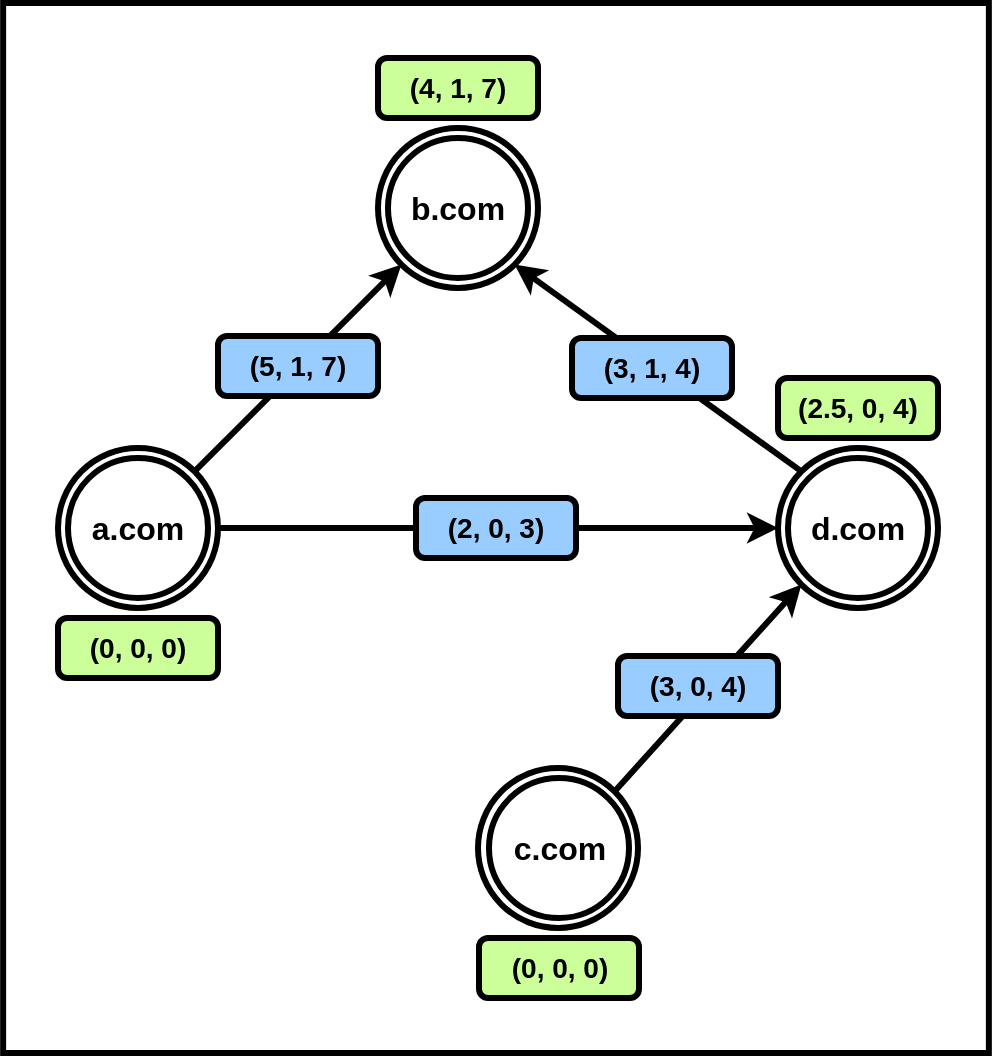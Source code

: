 <mxfile>
    <diagram id="jkfesXwiKRlVVY32dqg3" name="Page-1">
        <mxGraphModel dx="825" dy="675" grid="1" gridSize="10" guides="1" tooltips="1" connect="1" arrows="1" fold="1" page="1" pageScale="1" pageWidth="850" pageHeight="1100" math="0" shadow="0">
            <root>
                <mxCell id="0"/>
                <mxCell id="1" parent="0"/>
                <mxCell id="35" value="" style="rounded=0;whiteSpace=wrap;html=1;fillColor=none;strokeColor=#000000;strokeWidth=3;" vertex="1" parent="1">
                    <mxGeometry x="52.57" y="57.5" width="492.86" height="525" as="geometry"/>
                </mxCell>
                <mxCell id="7" style="edgeStyle=none;html=1;exitX=1;exitY=0;exitDx=0;exitDy=0;fontSize=18;strokeWidth=3;fillColor=#cce5ff;strokeColor=#000000;" parent="1" source="2" target="3" edge="1">
                    <mxGeometry relative="1" as="geometry"/>
                </mxCell>
                <mxCell id="8" style="edgeStyle=none;html=1;exitX=1;exitY=0.5;exitDx=0;exitDy=0;fontSize=18;strokeWidth=3;fillColor=#cce5ff;strokeColor=#000000;" parent="1" source="2" target="4" edge="1">
                    <mxGeometry relative="1" as="geometry"/>
                </mxCell>
                <mxCell id="2" value="&lt;font size=&quot;1&quot;&gt;&lt;b style=&quot;font-size: 18px&quot;&gt;a.com&lt;/b&gt;&lt;/font&gt;" style="ellipse;whiteSpace=wrap;html=1;aspect=fixed;fillColor=#FFFFFF;strokeColor=#000000;strokeWidth=3;fontColor=#000000;" parent="1" vertex="1">
                    <mxGeometry x="80" y="280" width="80" height="80" as="geometry"/>
                </mxCell>
                <mxCell id="3" value="&lt;b style=&quot;font-size: 18px&quot;&gt;b.com&lt;/b&gt;" style="ellipse;whiteSpace=wrap;html=1;aspect=fixed;fillColor=#FFFFFF;strokeColor=#000000;strokeWidth=3;fontColor=#000000;perimeterSpacing=0;" parent="1" vertex="1">
                    <mxGeometry x="240" y="120" width="80" height="80" as="geometry"/>
                </mxCell>
                <mxCell id="14" style="edgeStyle=none;html=1;exitX=0;exitY=0;exitDx=0;exitDy=0;entryX=1;entryY=1;entryDx=0;entryDy=0;fontSize=18;fontColor=#000000;strokeColor=#000000;strokeWidth=3;" parent="1" source="4" target="3" edge="1">
                    <mxGeometry relative="1" as="geometry"/>
                </mxCell>
                <mxCell id="4" value="&lt;b style=&quot;font-size: 18px&quot;&gt;d.com&lt;/b&gt;" style="ellipse;whiteSpace=wrap;html=1;aspect=fixed;fillColor=#FFFFFF;strokeColor=#000000;strokeWidth=3;fontColor=#000000;" parent="1" vertex="1">
                    <mxGeometry x="440" y="280" width="80" height="80" as="geometry"/>
                </mxCell>
                <mxCell id="10" style="edgeStyle=none;html=1;exitX=1;exitY=0;exitDx=0;exitDy=0;entryX=0;entryY=1;entryDx=0;entryDy=0;fontSize=18;strokeWidth=3;fillColor=#cce5ff;strokeColor=#000000;" parent="1" source="5" target="4" edge="1">
                    <mxGeometry relative="1" as="geometry"/>
                </mxCell>
                <mxCell id="5" value="&lt;b style=&quot;font-size: 18px&quot;&gt;c.com&lt;/b&gt;" style="ellipse;whiteSpace=wrap;html=1;aspect=fixed;fillColor=#FFFFFF;strokeColor=#000000;strokeWidth=3;fontColor=#000000;" parent="1" vertex="1">
                    <mxGeometry x="290" y="440" width="80" height="80" as="geometry"/>
                </mxCell>
                <mxCell id="20" value="&lt;span style=&quot;font-size: 16px;&quot;&gt;b.com&lt;/span&gt;" style="ellipse;whiteSpace=wrap;html=1;aspect=fixed;fillColor=#FFFFFF;strokeColor=#000000;strokeWidth=3;fontColor=#000000;perimeterSpacing=0;fontStyle=1;fontSize=16;" parent="1" vertex="1">
                    <mxGeometry x="245" y="125" width="70" height="70" as="geometry"/>
                </mxCell>
                <mxCell id="21" value="&lt;font style=&quot;font-size: 16px;&quot;&gt;&lt;span style=&quot;font-size: 16px;&quot;&gt;a.com&lt;/span&gt;&lt;/font&gt;" style="ellipse;whiteSpace=wrap;html=1;aspect=fixed;fillColor=#FFFFFF;strokeColor=#000000;strokeWidth=3;fontColor=#000000;fontStyle=1;fontSize=16;" parent="1" vertex="1">
                    <mxGeometry x="85" y="285" width="70" height="70" as="geometry"/>
                </mxCell>
                <mxCell id="22" value="&lt;span style=&quot;font-size: 16px;&quot;&gt;d.com&lt;/span&gt;" style="ellipse;whiteSpace=wrap;html=1;aspect=fixed;fillColor=#FFFFFF;strokeColor=#000000;strokeWidth=3;fontColor=#000000;fontStyle=1;fontSize=16;" parent="1" vertex="1">
                    <mxGeometry x="445" y="285" width="70" height="70" as="geometry"/>
                </mxCell>
                <mxCell id="23" value="&lt;span style=&quot;font-size: 16px;&quot;&gt;c.com&lt;/span&gt;" style="ellipse;whiteSpace=wrap;html=1;aspect=fixed;fillColor=#FFFFFF;strokeColor=#000000;strokeWidth=3;fontColor=#000000;fontSize=16;fontStyle=1" parent="1" vertex="1">
                    <mxGeometry x="295.5" y="445" width="70" height="70" as="geometry"/>
                </mxCell>
                <mxCell id="24" value="&lt;span style=&quot;font-size: 14px;&quot;&gt;&lt;font color=&quot;#000000&quot; style=&quot;font-size: 14px;&quot;&gt;(4, 1, 7)&lt;/font&gt;&lt;/span&gt;" style="rounded=1;whiteSpace=wrap;html=1;fontFamily=Helvetica;strokeColor=#000000;fillColor=#CCFF99;strokeWidth=3;fontSize=14;fontStyle=1" parent="1" vertex="1">
                    <mxGeometry x="240" y="85" width="80" height="30" as="geometry"/>
                </mxCell>
                <mxCell id="25" value="&lt;span style=&quot;color: rgb(0, 0, 0); font-size: 14px;&quot;&gt;(0, 0, 0)&lt;/span&gt;" style="rounded=1;whiteSpace=wrap;html=1;fontFamily=Helvetica;strokeColor=#000000;fillColor=#CCFF99;strokeWidth=3;fontSize=14;fontStyle=1" parent="1" vertex="1">
                    <mxGeometry x="80" y="365" width="80" height="30" as="geometry"/>
                </mxCell>
                <mxCell id="26" value="&lt;span style=&quot;color: rgb(0, 0, 0); font-size: 14px;&quot;&gt;(0, 0, 0)&lt;/span&gt;" style="rounded=1;whiteSpace=wrap;html=1;fontFamily=Helvetica;strokeColor=#000000;fillColor=#CCFF99;strokeWidth=3;fontSize=14;fontStyle=1" parent="1" vertex="1">
                    <mxGeometry x="290.5" y="525" width="80" height="30" as="geometry"/>
                </mxCell>
                <mxCell id="27" value="&lt;span style=&quot;color: rgb(0, 0, 0); font-size: 14px;&quot;&gt;(2.5, 0, 4)&lt;/span&gt;" style="rounded=1;whiteSpace=wrap;html=1;fontFamily=Helvetica;strokeColor=#000000;fillColor=#CCFF99;strokeWidth=3;fontSize=14;fontStyle=1" parent="1" vertex="1">
                    <mxGeometry x="440" y="245" width="80" height="30" as="geometry"/>
                </mxCell>
                <mxCell id="28" value="&lt;span style=&quot;color: rgb(0, 0, 0); font-size: 14px;&quot;&gt;(5, 1, 7)&lt;/span&gt;" style="rounded=1;whiteSpace=wrap;html=1;fontFamily=Helvetica;strokeColor=#000000;fillColor=#99CCFF;strokeWidth=3;fontSize=14;fontStyle=1" parent="1" vertex="1">
                    <mxGeometry x="160" y="224" width="80" height="30" as="geometry"/>
                </mxCell>
                <mxCell id="32" value="&lt;span style=&quot;color: rgb(0, 0, 0); font-size: 14px;&quot;&gt;(3, 0, 4)&lt;/span&gt;" style="rounded=1;whiteSpace=wrap;html=1;fontFamily=Helvetica;strokeColor=#000000;fillColor=#99CCFF;strokeWidth=3;fontSize=14;fontStyle=1" parent="1" vertex="1">
                    <mxGeometry x="360" y="384" width="80" height="30" as="geometry"/>
                </mxCell>
                <mxCell id="33" value="&lt;span style=&quot;color: rgb(0, 0, 0); font-size: 14px;&quot;&gt;(2, 0, 3)&lt;/span&gt;" style="rounded=1;whiteSpace=wrap;html=1;fontFamily=Helvetica;strokeColor=#000000;fillColor=#99CCFF;strokeWidth=3;fontSize=14;fontStyle=1" parent="1" vertex="1">
                    <mxGeometry x="259" y="305" width="80" height="30" as="geometry"/>
                </mxCell>
                <mxCell id="34" value="&lt;span style=&quot;color: rgb(0, 0, 0); font-size: 14px;&quot;&gt;(3, 1, 4)&lt;/span&gt;" style="rounded=1;whiteSpace=wrap;html=1;fontFamily=Helvetica;strokeColor=#000000;fillColor=#99CCFF;strokeWidth=3;fontSize=14;fontStyle=1" parent="1" vertex="1">
                    <mxGeometry x="337" y="225" width="80" height="30" as="geometry"/>
                </mxCell>
            </root>
        </mxGraphModel>
    </diagram>
</mxfile>